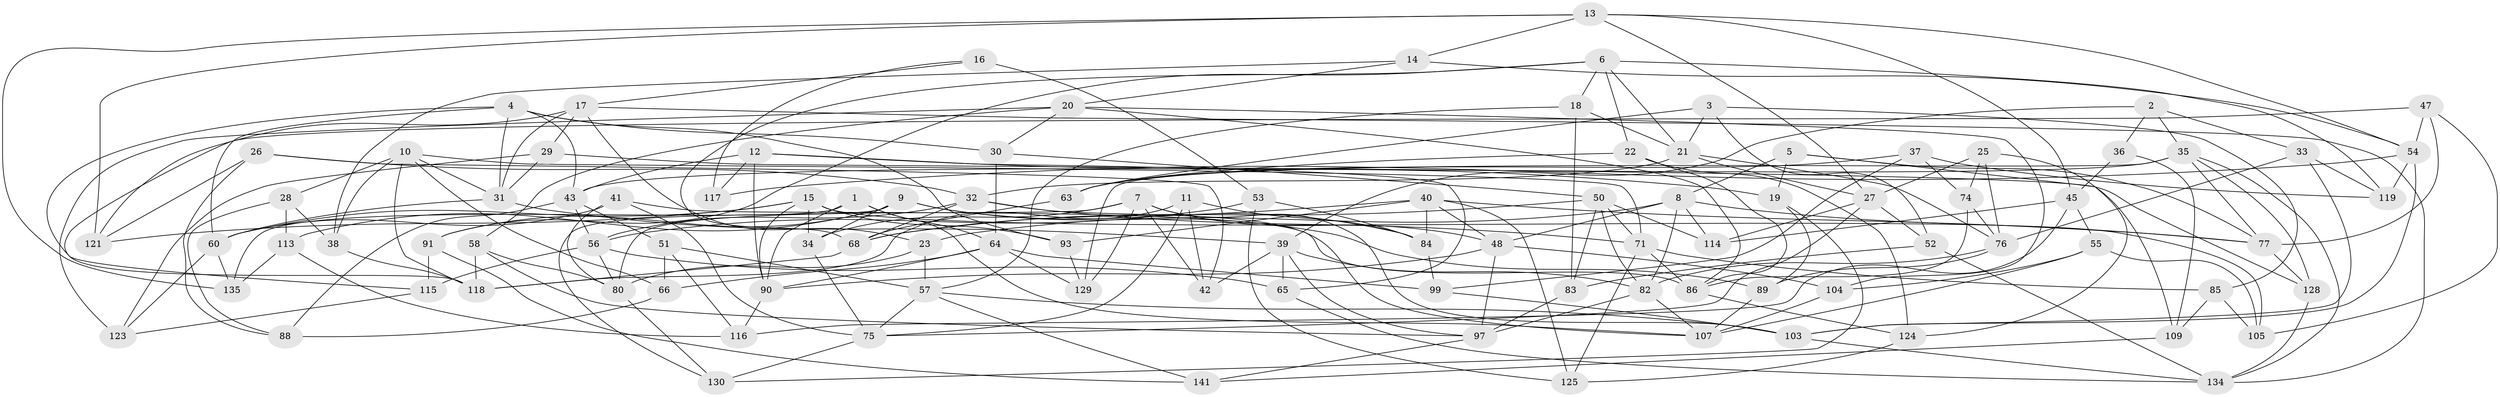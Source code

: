 // Generated by graph-tools (version 1.1) at 2025/24/03/03/25 07:24:25]
// undirected, 100 vertices, 239 edges
graph export_dot {
graph [start="1"]
  node [color=gray90,style=filled];
  1;
  2;
  3;
  4 [super="+95"];
  5;
  6 [super="+46"];
  7 [super="+138"];
  8 [super="+131"];
  9 [super="+49"];
  10 [super="+24"];
  11;
  12 [super="+79"];
  13 [super="+72"];
  14;
  15 [super="+94"];
  16;
  17 [super="+137"];
  18;
  19;
  20 [super="+120"];
  21 [super="+81"];
  22;
  23;
  25;
  26;
  27 [super="+127"];
  28;
  29;
  30;
  31 [super="+67"];
  32 [super="+110"];
  33;
  34;
  35 [super="+87"];
  36;
  37;
  38;
  39 [super="+44"];
  40 [super="+62"];
  41;
  42;
  43 [super="+98"];
  45 [super="+59"];
  47;
  48 [super="+112"];
  50 [super="+96"];
  51;
  52;
  53 [super="+69"];
  54 [super="+101"];
  55;
  56 [super="+61"];
  57 [super="+73"];
  58;
  60 [super="+106"];
  63;
  64 [super="+70"];
  65;
  66;
  68 [super="+100"];
  71 [super="+133"];
  74;
  75 [super="+92"];
  76 [super="+78"];
  77 [super="+111"];
  80 [super="+102"];
  82 [super="+143"];
  83;
  84 [super="+122"];
  85;
  86 [super="+142"];
  88;
  89;
  90 [super="+140"];
  91;
  93;
  97 [super="+132"];
  99;
  103 [super="+139"];
  104;
  105;
  107 [super="+108"];
  109;
  113;
  114;
  115;
  116;
  117;
  118 [super="+126"];
  119;
  121;
  123;
  124;
  125;
  128;
  129;
  130;
  134 [super="+136"];
  135;
  141;
  1 -- 107;
  1 -- 135;
  1 -- 64;
  1 -- 90;
  2 -- 36;
  2 -- 33;
  2 -- 35;
  2 -- 39;
  3 -- 63;
  3 -- 85;
  3 -- 52;
  3 -- 21;
  4 -- 30;
  4 -- 31;
  4 -- 118;
  4 -- 43;
  4 -- 93;
  4 -- 60;
  5 -- 19;
  5 -- 77;
  5 -- 109;
  5 -- 8;
  6 -- 22;
  6 -- 119;
  6 -- 91;
  6 -- 18;
  6 -- 68;
  6 -- 21;
  7 -- 34;
  7 -- 80;
  7 -- 129;
  7 -- 42;
  7 -- 48;
  7 -- 103;
  8 -- 23;
  8 -- 114;
  8 -- 77;
  8 -- 82;
  8 -- 48;
  9 -- 89;
  9 -- 130;
  9 -- 34;
  9 -- 91;
  9 -- 84;
  9 -- 113;
  10 -- 66;
  10 -- 38;
  10 -- 28;
  10 -- 31;
  10 -- 118;
  10 -- 71;
  11 -- 118;
  11 -- 75;
  11 -- 42;
  11 -- 84;
  12 -- 65;
  12 -- 117 [weight=2];
  12 -- 90;
  12 -- 19;
  12 -- 43;
  13 -- 14;
  13 -- 54;
  13 -- 27;
  13 -- 121;
  13 -- 45;
  13 -- 135;
  14 -- 38;
  14 -- 54;
  14 -- 20;
  15 -- 90;
  15 -- 93;
  15 -- 121;
  15 -- 105;
  15 -- 34;
  15 -- 60;
  16 -- 117;
  16 -- 53 [weight=2];
  16 -- 17;
  17 -- 134;
  17 -- 121;
  17 -- 23;
  17 -- 29;
  17 -- 31;
  18 -- 83;
  18 -- 21;
  18 -- 57;
  19 -- 89;
  19 -- 130;
  20 -- 123;
  20 -- 30;
  20 -- 104;
  20 -- 58;
  20 -- 86;
  21 -- 27;
  21 -- 76;
  21 -- 32;
  22 -- 124;
  22 -- 63;
  22 -- 86;
  23 -- 57;
  23 -- 80;
  25 -- 74;
  25 -- 124;
  25 -- 27;
  25 -- 76;
  26 -- 121;
  26 -- 42;
  26 -- 88;
  26 -- 32;
  27 -- 114;
  27 -- 52;
  27 -- 75;
  28 -- 38;
  28 -- 113;
  28 -- 88;
  29 -- 123;
  29 -- 128;
  29 -- 31;
  30 -- 50;
  30 -- 64;
  31 -- 60;
  31 -- 39;
  32 -- 107;
  32 -- 56;
  32 -- 68;
  32 -- 71;
  33 -- 119;
  33 -- 103;
  33 -- 76;
  34 -- 75;
  35 -- 129;
  35 -- 77;
  35 -- 128;
  35 -- 134;
  35 -- 43;
  36 -- 45 [weight=2];
  36 -- 109;
  37 -- 74;
  37 -- 99;
  37 -- 119;
  37 -- 63;
  38 -- 118;
  39 -- 42;
  39 -- 65;
  39 -- 97;
  39 -- 82;
  40 -- 68;
  40 -- 93;
  40 -- 77;
  40 -- 48;
  40 -- 84;
  40 -- 125;
  41 -- 80;
  41 -- 86;
  41 -- 60;
  41 -- 75;
  43 -- 51;
  43 -- 56;
  43 -- 88;
  45 -- 114;
  45 -- 55;
  45 -- 116;
  47 -- 105;
  47 -- 115;
  47 -- 54;
  47 -- 77;
  48 -- 90;
  48 -- 104;
  48 -- 97;
  50 -- 71;
  50 -- 83;
  50 -- 82;
  50 -- 114;
  50 -- 68;
  51 -- 116;
  51 -- 66;
  51 -- 57;
  52 -- 83;
  52 -- 134;
  53 -- 84 [weight=2];
  53 -- 125;
  53 -- 56;
  54 -- 119;
  54 -- 117;
  54 -- 103;
  55 -- 104;
  55 -- 105;
  55 -- 107;
  56 -- 80;
  56 -- 65;
  56 -- 115;
  57 -- 103;
  57 -- 141;
  57 -- 75;
  58 -- 118;
  58 -- 80;
  58 -- 97;
  60 -- 135;
  60 -- 123;
  63 -- 68;
  64 -- 66;
  64 -- 129;
  64 -- 99;
  64 -- 90;
  65 -- 134;
  66 -- 88;
  68 -- 118;
  71 -- 125;
  71 -- 85;
  71 -- 86;
  74 -- 86;
  74 -- 76;
  75 -- 130;
  76 -- 89;
  76 -- 82;
  77 -- 128;
  80 -- 130;
  82 -- 107;
  82 -- 97;
  83 -- 97;
  84 -- 99;
  85 -- 105;
  85 -- 109;
  86 -- 124;
  89 -- 107;
  90 -- 116;
  91 -- 115;
  91 -- 141;
  93 -- 129;
  97 -- 141;
  99 -- 103;
  103 -- 134;
  104 -- 107;
  109 -- 141;
  113 -- 116;
  113 -- 135;
  115 -- 123;
  124 -- 125;
  128 -- 134;
}
